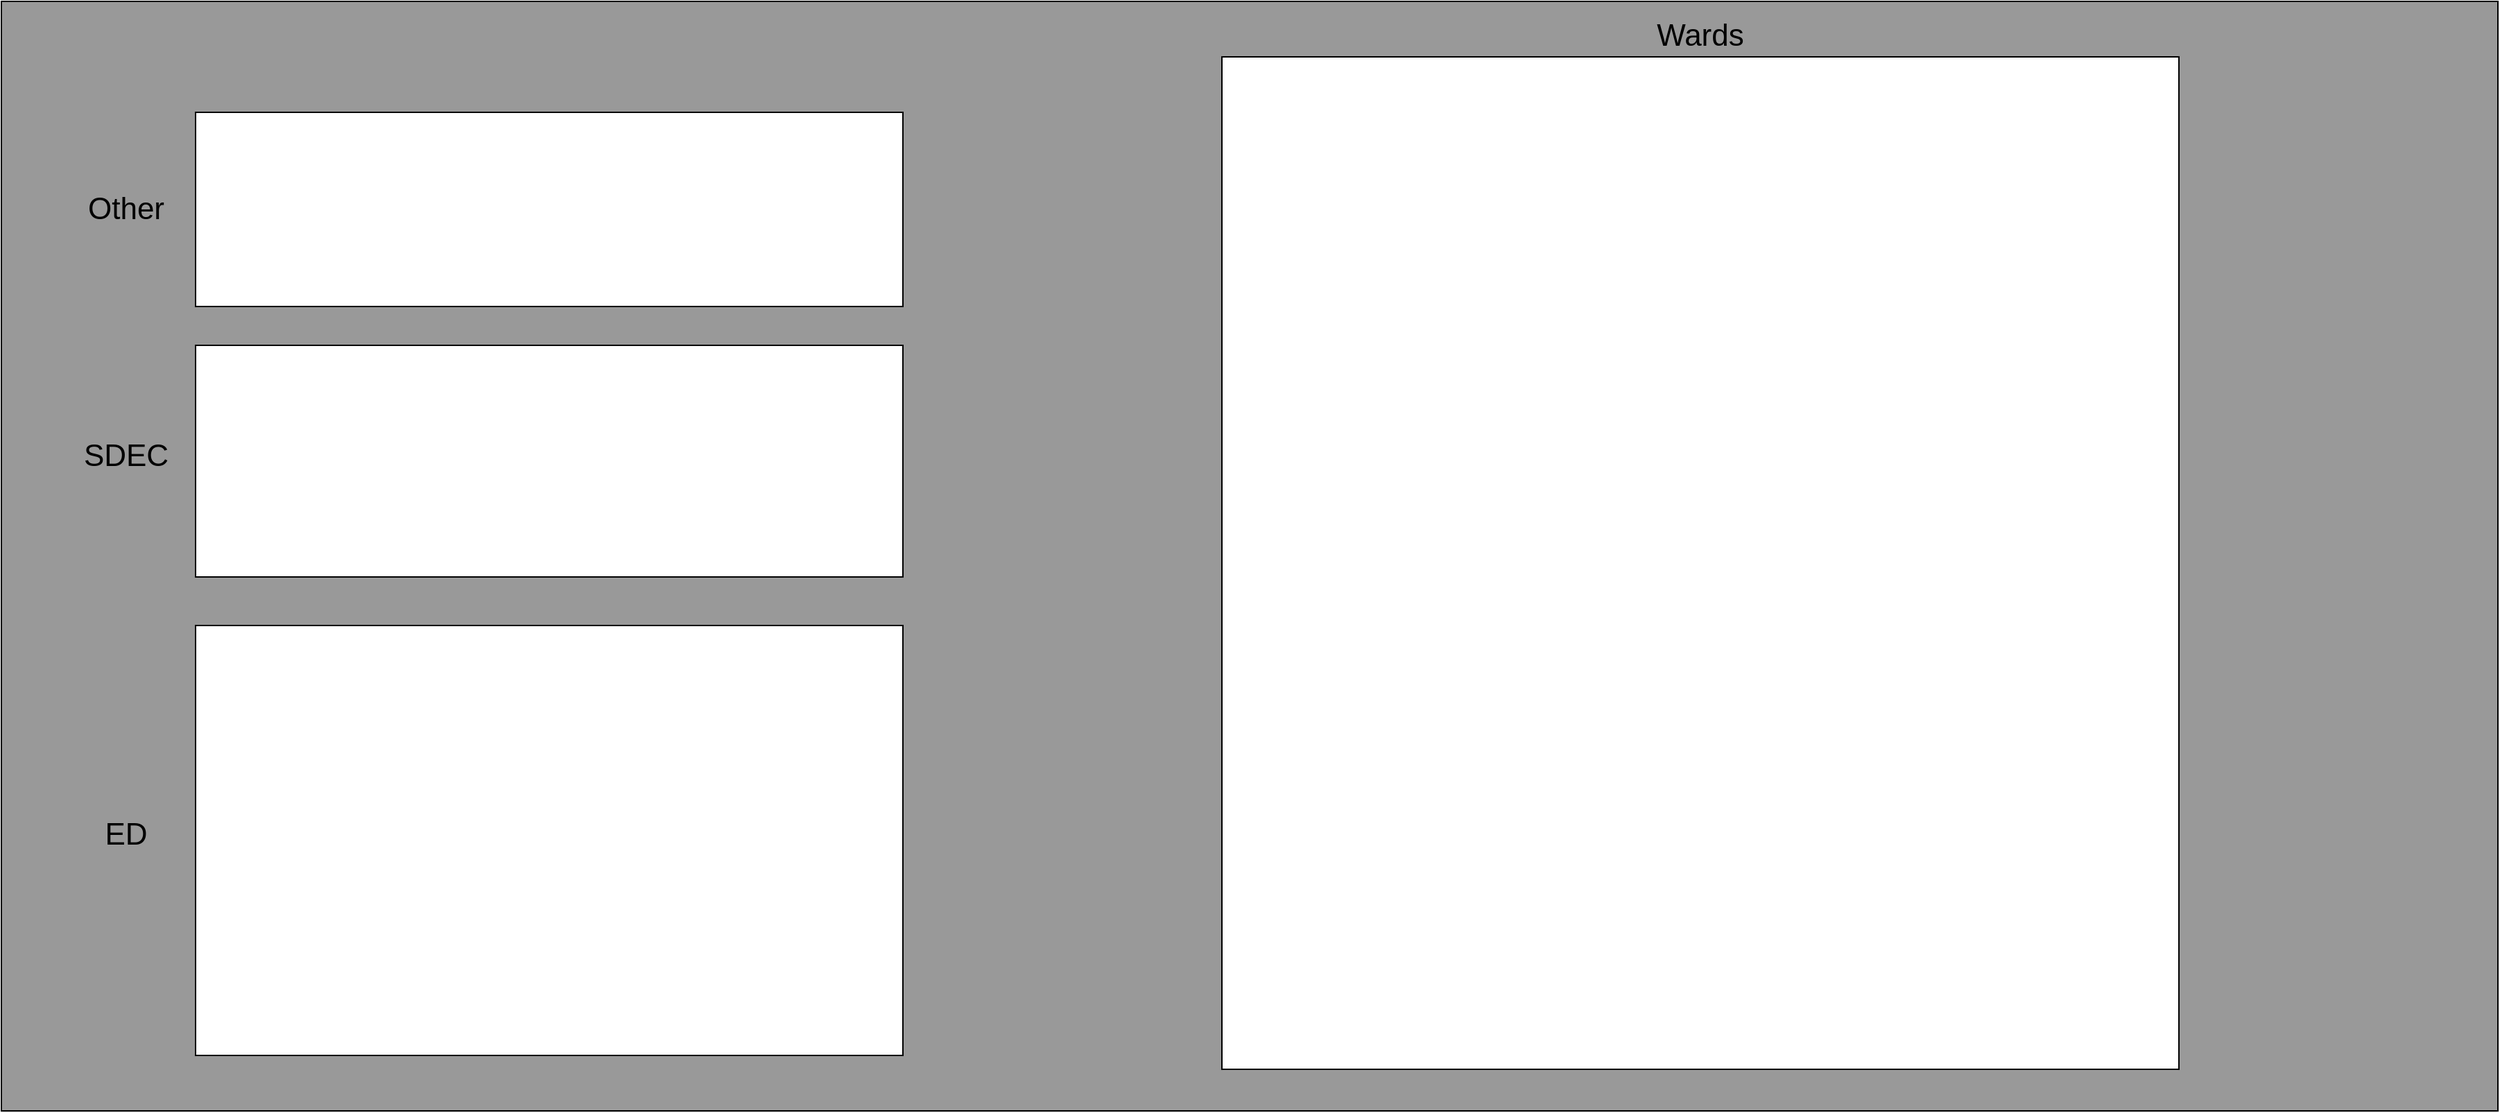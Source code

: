 <mxfile version="26.0.10">
  <diagram name="Page-1" id="hMFhkkLD72M3suf6Rqfb">
    <mxGraphModel dx="2017" dy="1907" grid="1" gridSize="10" guides="1" tooltips="1" connect="1" arrows="1" fold="1" page="0" pageScale="1" pageWidth="850" pageHeight="1100" math="0" shadow="0">
      <root>
        <mxCell id="0" />
        <mxCell id="1" parent="0" />
        <mxCell id="n_eNgJ4VtVLE2QOdDC5d-11" value="" style="group" parent="1" vertex="1" connectable="0">
          <mxGeometry y="-800" width="1800" height="800" as="geometry" />
        </mxCell>
        <mxCell id="n_eNgJ4VtVLE2QOdDC5d-2" value="" style="rounded=0;whiteSpace=wrap;html=1;fillColor=#999999;" parent="n_eNgJ4VtVLE2QOdDC5d-11" vertex="1">
          <mxGeometry width="1800" height="800" as="geometry" />
        </mxCell>
        <mxCell id="F_MNVPh6SetX_DWsS55I-2" value="" style="whiteSpace=wrap;html=1;aspect=fixed;" vertex="1" parent="n_eNgJ4VtVLE2QOdDC5d-11">
          <mxGeometry x="896" y="80" width="670" height="670" as="geometry" />
        </mxCell>
        <mxCell id="F_MNVPh6SetX_DWsS55I-3" value="" style="rounded=0;whiteSpace=wrap;html=1;" vertex="1" parent="n_eNgJ4VtVLE2QOdDC5d-11">
          <mxGeometry x="880" y="40" width="690" height="730" as="geometry" />
        </mxCell>
        <mxCell id="F_MNVPh6SetX_DWsS55I-4" value="" style="rounded=0;whiteSpace=wrap;html=1;" vertex="1" parent="n_eNgJ4VtVLE2QOdDC5d-11">
          <mxGeometry x="140" y="450" width="510" height="310" as="geometry" />
        </mxCell>
        <mxCell id="F_MNVPh6SetX_DWsS55I-5" value="" style="rounded=0;whiteSpace=wrap;html=1;" vertex="1" parent="n_eNgJ4VtVLE2QOdDC5d-11">
          <mxGeometry x="140" y="248" width="510" height="167" as="geometry" />
        </mxCell>
        <mxCell id="F_MNVPh6SetX_DWsS55I-7" value="" style="rounded=0;whiteSpace=wrap;html=1;" vertex="1" parent="n_eNgJ4VtVLE2QOdDC5d-11">
          <mxGeometry x="140" y="80" width="510" height="140" as="geometry" />
        </mxCell>
        <mxCell id="F_MNVPh6SetX_DWsS55I-8" value="&lt;font style=&quot;font-size: 22px;&quot;&gt;SDEC&lt;/font&gt;" style="text;html=1;align=center;verticalAlign=middle;whiteSpace=wrap;rounded=0;" vertex="1" parent="n_eNgJ4VtVLE2QOdDC5d-11">
          <mxGeometry x="60" y="313" width="60" height="30" as="geometry" />
        </mxCell>
        <mxCell id="F_MNVPh6SetX_DWsS55I-9" value="&lt;span style=&quot;font-size: 22px;&quot;&gt;ED&lt;/span&gt;" style="text;html=1;align=center;verticalAlign=middle;whiteSpace=wrap;rounded=0;" vertex="1" parent="n_eNgJ4VtVLE2QOdDC5d-11">
          <mxGeometry x="60" y="586" width="60" height="30" as="geometry" />
        </mxCell>
        <mxCell id="F_MNVPh6SetX_DWsS55I-10" value="&lt;span style=&quot;font-size: 22px;&quot;&gt;Other&lt;/span&gt;" style="text;html=1;align=center;verticalAlign=middle;whiteSpace=wrap;rounded=0;" vertex="1" parent="n_eNgJ4VtVLE2QOdDC5d-11">
          <mxGeometry x="60" y="135" width="60" height="30" as="geometry" />
        </mxCell>
        <mxCell id="F_MNVPh6SetX_DWsS55I-11" value="&lt;span style=&quot;font-size: 22px;&quot;&gt;Wards&lt;/span&gt;" style="text;html=1;align=center;verticalAlign=middle;whiteSpace=wrap;rounded=0;" vertex="1" parent="n_eNgJ4VtVLE2QOdDC5d-11">
          <mxGeometry x="1195" y="10" width="60" height="30" as="geometry" />
        </mxCell>
      </root>
    </mxGraphModel>
  </diagram>
</mxfile>
